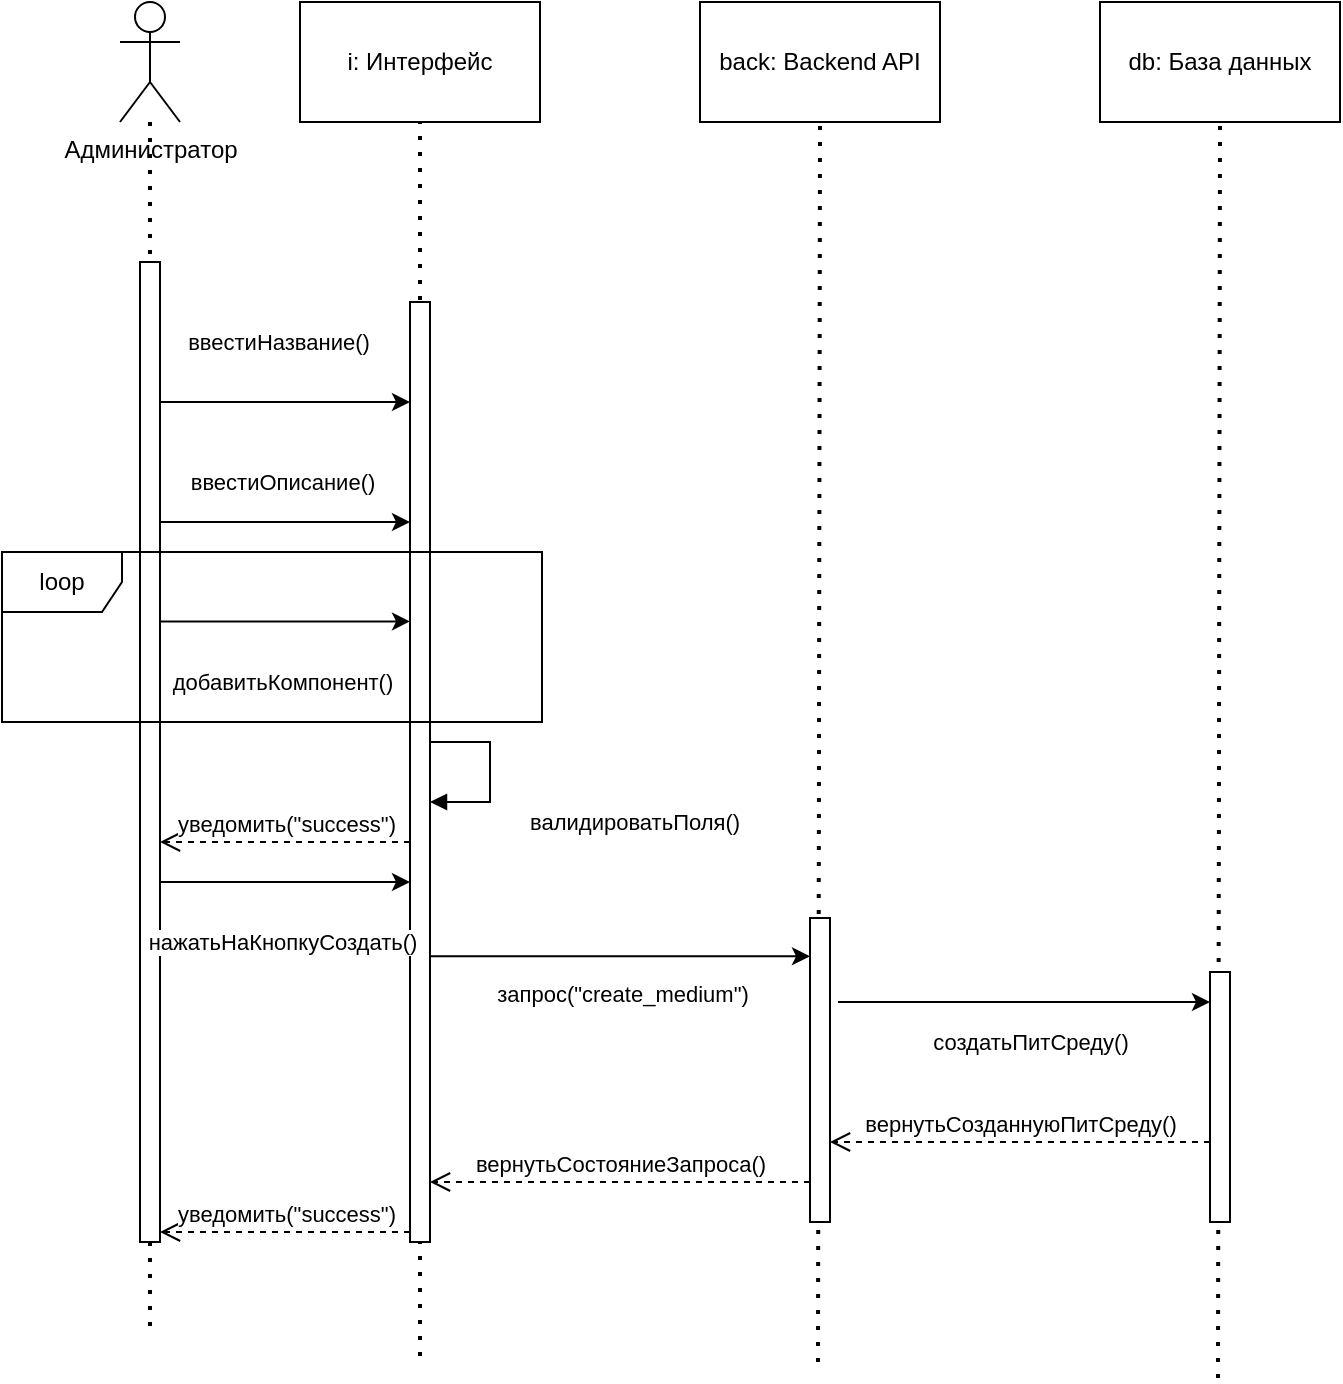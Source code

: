 <mxfile version="24.5.4" type="github">
  <diagram name="Page-1" id="qvTkZvE32EcQkdRtr3g3">
    <mxGraphModel dx="1434" dy="781" grid="0" gridSize="10" guides="1" tooltips="1" connect="1" arrows="1" fold="1" page="1" pageScale="1" pageWidth="850" pageHeight="1100" math="0" shadow="0">
      <root>
        <mxCell id="0" />
        <mxCell id="1" parent="0" />
        <mxCell id="5-9SQXIBTp-EE6p_0A8F-1" value="" style="endArrow=none;dashed=1;html=1;dashPattern=1 3;strokeWidth=2;rounded=0;" parent="1" source="5-9SQXIBTp-EE6p_0A8F-5" edge="1">
          <mxGeometry width="50" height="50" relative="1" as="geometry">
            <mxPoint x="229" y="360" as="sourcePoint" />
            <mxPoint x="94" y="747" as="targetPoint" />
          </mxGeometry>
        </mxCell>
        <mxCell id="5-9SQXIBTp-EE6p_0A8F-2" value="" style="endArrow=none;dashed=1;html=1;dashPattern=1 3;strokeWidth=2;rounded=0;entryX=0.5;entryY=1;entryDx=0;entryDy=0;" parent="1" target="5-9SQXIBTp-EE6p_0A8F-6" edge="1">
          <mxGeometry width="50" height="50" relative="1" as="geometry">
            <mxPoint x="229" y="757" as="sourcePoint" />
            <mxPoint x="279" y="310" as="targetPoint" />
          </mxGeometry>
        </mxCell>
        <mxCell id="5-9SQXIBTp-EE6p_0A8F-3" value="" style="endArrow=none;dashed=1;html=1;dashPattern=1 3;strokeWidth=2;rounded=0;entryX=0.5;entryY=1;entryDx=0;entryDy=0;" parent="1" target="5-9SQXIBTp-EE6p_0A8F-9" edge="1">
          <mxGeometry width="50" height="50" relative="1" as="geometry">
            <mxPoint x="428" y="760" as="sourcePoint" />
            <mxPoint x="279" y="310" as="targetPoint" />
          </mxGeometry>
        </mxCell>
        <mxCell id="5-9SQXIBTp-EE6p_0A8F-4" value="" style="endArrow=none;dashed=1;html=1;dashPattern=1 3;strokeWidth=2;rounded=0;entryX=0.5;entryY=1;entryDx=0;entryDy=0;" parent="1" target="5-9SQXIBTp-EE6p_0A8F-11" edge="1">
          <mxGeometry width="50" height="50" relative="1" as="geometry">
            <mxPoint x="628" y="768" as="sourcePoint" />
            <mxPoint x="279" y="310" as="targetPoint" />
          </mxGeometry>
        </mxCell>
        <mxCell id="5-9SQXIBTp-EE6p_0A8F-5" value="&lt;div&gt;Администратор&lt;/div&gt;" style="shape=umlActor;verticalLabelPosition=bottom;verticalAlign=top;html=1;outlineConnect=0;align=center;horizontal=1;labelPosition=center;" parent="1" vertex="1">
          <mxGeometry x="79" y="80" width="30" height="60" as="geometry" />
        </mxCell>
        <mxCell id="5-9SQXIBTp-EE6p_0A8F-6" value="i: Интерфейс" style="rounded=0;whiteSpace=wrap;html=1;" parent="1" vertex="1">
          <mxGeometry x="169" y="80" width="120" height="60" as="geometry" />
        </mxCell>
        <mxCell id="5-9SQXIBTp-EE6p_0A8F-7" value="" style="html=1;points=[[0,0,0,0,5],[0,1,0,0,-5],[1,0,0,0,5],[1,1,0,0,-5]];perimeter=orthogonalPerimeter;outlineConnect=0;targetShapes=umlLifeline;portConstraint=eastwest;newEdgeStyle={&quot;curved&quot;:0,&quot;rounded&quot;:0};" parent="1" vertex="1">
          <mxGeometry x="89" y="210" width="10" height="490" as="geometry" />
        </mxCell>
        <mxCell id="5-9SQXIBTp-EE6p_0A8F-8" value="" style="html=1;points=[[0,0,0,0,5],[0,1,0,0,-5],[1,0,0,0,5],[1,1,0,0,-5]];perimeter=orthogonalPerimeter;outlineConnect=0;targetShapes=umlLifeline;portConstraint=eastwest;newEdgeStyle={&quot;curved&quot;:0,&quot;rounded&quot;:0};" parent="1" vertex="1">
          <mxGeometry x="224" y="230" width="10" height="470" as="geometry" />
        </mxCell>
        <mxCell id="5-9SQXIBTp-EE6p_0A8F-9" value="back: Backend API" style="rounded=0;whiteSpace=wrap;html=1;" parent="1" vertex="1">
          <mxGeometry x="369" y="80" width="120" height="60" as="geometry" />
        </mxCell>
        <mxCell id="5-9SQXIBTp-EE6p_0A8F-10" value="" style="html=1;points=[[0,0,0,0,5],[0,1,0,0,-5],[1,0,0,0,5],[1,1,0,0,-5]];perimeter=orthogonalPerimeter;outlineConnect=0;targetShapes=umlLifeline;portConstraint=eastwest;newEdgeStyle={&quot;curved&quot;:0,&quot;rounded&quot;:0};" parent="1" vertex="1">
          <mxGeometry x="424" y="538" width="10" height="152" as="geometry" />
        </mxCell>
        <mxCell id="5-9SQXIBTp-EE6p_0A8F-11" value="db: База данных" style="rounded=0;whiteSpace=wrap;html=1;" parent="1" vertex="1">
          <mxGeometry x="569" y="80" width="120" height="60" as="geometry" />
        </mxCell>
        <mxCell id="5-9SQXIBTp-EE6p_0A8F-12" value="" style="html=1;points=[[0,0,0,0,5],[0,1,0,0,-5],[1,0,0,0,5],[1,1,0,0,-5]];perimeter=orthogonalPerimeter;outlineConnect=0;targetShapes=umlLifeline;portConstraint=eastwest;newEdgeStyle={&quot;curved&quot;:0,&quot;rounded&quot;:0};" parent="1" vertex="1">
          <mxGeometry x="624" y="565" width="10" height="125" as="geometry" />
        </mxCell>
        <mxCell id="5-9SQXIBTp-EE6p_0A8F-13" value="" style="endArrow=classic;html=1;rounded=0;" parent="1" edge="1">
          <mxGeometry width="50" height="50" relative="1" as="geometry">
            <mxPoint x="234" y="557.16" as="sourcePoint" />
            <mxPoint x="424" y="557.16" as="targetPoint" />
          </mxGeometry>
        </mxCell>
        <mxCell id="5-9SQXIBTp-EE6p_0A8F-14" value="запрос(&quot;create_medium&quot;)" style="edgeLabel;html=1;align=center;verticalAlign=middle;resizable=0;points=[];" parent="5-9SQXIBTp-EE6p_0A8F-13" vertex="1" connectable="0">
          <mxGeometry x="-0.316" relative="1" as="geometry">
            <mxPoint x="31" y="19" as="offset" />
          </mxGeometry>
        </mxCell>
        <mxCell id="5-9SQXIBTp-EE6p_0A8F-15" value="" style="endArrow=classic;html=1;rounded=0;entryX=-0.4;entryY=0.697;entryDx=0;entryDy=0;entryPerimeter=0;" parent="1" edge="1">
          <mxGeometry width="50" height="50" relative="1" as="geometry">
            <mxPoint x="438" y="580.001" as="sourcePoint" />
            <mxPoint x="624" y="580.001" as="targetPoint" />
          </mxGeometry>
        </mxCell>
        <mxCell id="5-9SQXIBTp-EE6p_0A8F-16" value="создатьПитСреду()" style="edgeLabel;html=1;align=center;verticalAlign=middle;resizable=0;points=[];" parent="5-9SQXIBTp-EE6p_0A8F-15" vertex="1" connectable="0">
          <mxGeometry x="0.237" y="-2" relative="1" as="geometry">
            <mxPoint x="-19" y="18" as="offset" />
          </mxGeometry>
        </mxCell>
        <mxCell id="5-9SQXIBTp-EE6p_0A8F-17" value="вернутьСозданнуюПитСреду()" style="html=1;verticalAlign=bottom;endArrow=open;dashed=1;endSize=8;curved=0;rounded=0;" parent="1" edge="1">
          <mxGeometry relative="1" as="geometry">
            <mxPoint x="624" y="650" as="sourcePoint" />
            <mxPoint x="434" y="650" as="targetPoint" />
            <Array as="points">
              <mxPoint x="530" y="650" />
            </Array>
          </mxGeometry>
        </mxCell>
        <mxCell id="5-9SQXIBTp-EE6p_0A8F-18" value="вернутьСостояниеЗапроса()" style="html=1;verticalAlign=bottom;endArrow=open;dashed=1;endSize=8;curved=0;rounded=0;" parent="1" edge="1">
          <mxGeometry relative="1" as="geometry">
            <mxPoint x="424" y="670" as="sourcePoint" />
            <mxPoint x="234" y="670" as="targetPoint" />
          </mxGeometry>
        </mxCell>
        <mxCell id="5-9SQXIBTp-EE6p_0A8F-19" value="уведомить(&quot;success&quot;)" style="html=1;verticalAlign=bottom;endArrow=open;dashed=1;endSize=8;curved=0;rounded=0;entryX=1;entryY=1;entryDx=0;entryDy=-5;entryPerimeter=0;" parent="1" source="5-9SQXIBTp-EE6p_0A8F-8" target="5-9SQXIBTp-EE6p_0A8F-7" edge="1">
          <mxGeometry relative="1" as="geometry">
            <mxPoint x="190" y="593" as="sourcePoint" />
            <mxPoint x="110" y="593" as="targetPoint" />
          </mxGeometry>
        </mxCell>
        <mxCell id="5-9SQXIBTp-EE6p_0A8F-20" value="" style="endArrow=classic;html=1;rounded=0;" parent="1" edge="1">
          <mxGeometry width="50" height="50" relative="1" as="geometry">
            <mxPoint x="99" y="280" as="sourcePoint" />
            <mxPoint x="224" y="280" as="targetPoint" />
          </mxGeometry>
        </mxCell>
        <mxCell id="5-9SQXIBTp-EE6p_0A8F-21" value="ввестиНазвание()" style="edgeLabel;html=1;align=center;verticalAlign=middle;resizable=0;points=[];" parent="5-9SQXIBTp-EE6p_0A8F-20" vertex="1" connectable="0">
          <mxGeometry x="-0.056" relative="1" as="geometry">
            <mxPoint y="-30" as="offset" />
          </mxGeometry>
        </mxCell>
        <mxCell id="5-9SQXIBTp-EE6p_0A8F-22" value="" style="endArrow=classic;html=1;rounded=0;" parent="1" edge="1">
          <mxGeometry width="50" height="50" relative="1" as="geometry">
            <mxPoint x="99" y="340" as="sourcePoint" />
            <mxPoint x="224" y="340" as="targetPoint" />
          </mxGeometry>
        </mxCell>
        <mxCell id="5-9SQXIBTp-EE6p_0A8F-34" value="ввестиОписание()" style="edgeLabel;html=1;align=center;verticalAlign=middle;resizable=0;points=[];" parent="5-9SQXIBTp-EE6p_0A8F-22" vertex="1" connectable="0">
          <mxGeometry x="-0.097" y="1" relative="1" as="geometry">
            <mxPoint x="4" y="-19" as="offset" />
          </mxGeometry>
        </mxCell>
        <mxCell id="5-9SQXIBTp-EE6p_0A8F-26" value="валидироватьПоля()" style="html=1;align=left;spacingLeft=2;endArrow=block;rounded=0;edgeStyle=orthogonalEdgeStyle;curved=0;rounded=0;" parent="1" target="5-9SQXIBTp-EE6p_0A8F-8" edge="1">
          <mxGeometry x="0.538" y="19" relative="1" as="geometry">
            <mxPoint x="234" y="410" as="sourcePoint" />
            <Array as="points">
              <mxPoint x="234" y="450" />
              <mxPoint x="264" y="450" />
              <mxPoint x="264" y="480" />
            </Array>
            <mxPoint x="239" y="440" as="targetPoint" />
            <mxPoint x="16" y="-9" as="offset" />
          </mxGeometry>
        </mxCell>
        <mxCell id="5-9SQXIBTp-EE6p_0A8F-27" value="уведомить(&quot;success&quot;)" style="html=1;verticalAlign=bottom;endArrow=open;dashed=1;endSize=8;curved=0;rounded=0;" parent="1" edge="1">
          <mxGeometry relative="1" as="geometry">
            <mxPoint x="224" y="500" as="sourcePoint" />
            <mxPoint x="99" y="500" as="targetPoint" />
          </mxGeometry>
        </mxCell>
        <mxCell id="5-9SQXIBTp-EE6p_0A8F-28" value="" style="endArrow=classic;html=1;rounded=0;" parent="1" edge="1">
          <mxGeometry width="50" height="50" relative="1" as="geometry">
            <mxPoint x="99" y="520" as="sourcePoint" />
            <mxPoint x="224" y="520" as="targetPoint" />
          </mxGeometry>
        </mxCell>
        <mxCell id="5-9SQXIBTp-EE6p_0A8F-29" value="нажатьНаКнопкуСоздать()" style="edgeLabel;html=1;align=center;verticalAlign=middle;resizable=0;points=[];" parent="5-9SQXIBTp-EE6p_0A8F-28" vertex="1" connectable="0">
          <mxGeometry x="0.187" y="-2" relative="1" as="geometry">
            <mxPoint x="-13" y="28" as="offset" />
          </mxGeometry>
        </mxCell>
        <mxCell id="5-9SQXIBTp-EE6p_0A8F-31" value="loop" style="shape=umlFrame;whiteSpace=wrap;html=1;pointerEvents=0;" parent="1" vertex="1">
          <mxGeometry x="20" y="355" width="270" height="85" as="geometry" />
        </mxCell>
        <mxCell id="5-9SQXIBTp-EE6p_0A8F-35" value="" style="endArrow=classic;html=1;rounded=0;" parent="1" edge="1">
          <mxGeometry width="50" height="50" relative="1" as="geometry">
            <mxPoint x="99" y="389.71" as="sourcePoint" />
            <mxPoint x="224" y="389.71" as="targetPoint" />
          </mxGeometry>
        </mxCell>
        <mxCell id="5-9SQXIBTp-EE6p_0A8F-36" value="добавитьКомпонент()" style="edgeLabel;html=1;align=center;verticalAlign=middle;resizable=0;points=[];" parent="5-9SQXIBTp-EE6p_0A8F-35" vertex="1" connectable="0">
          <mxGeometry x="-0.298" y="1" relative="1" as="geometry">
            <mxPoint x="17" y="31" as="offset" />
          </mxGeometry>
        </mxCell>
      </root>
    </mxGraphModel>
  </diagram>
</mxfile>
